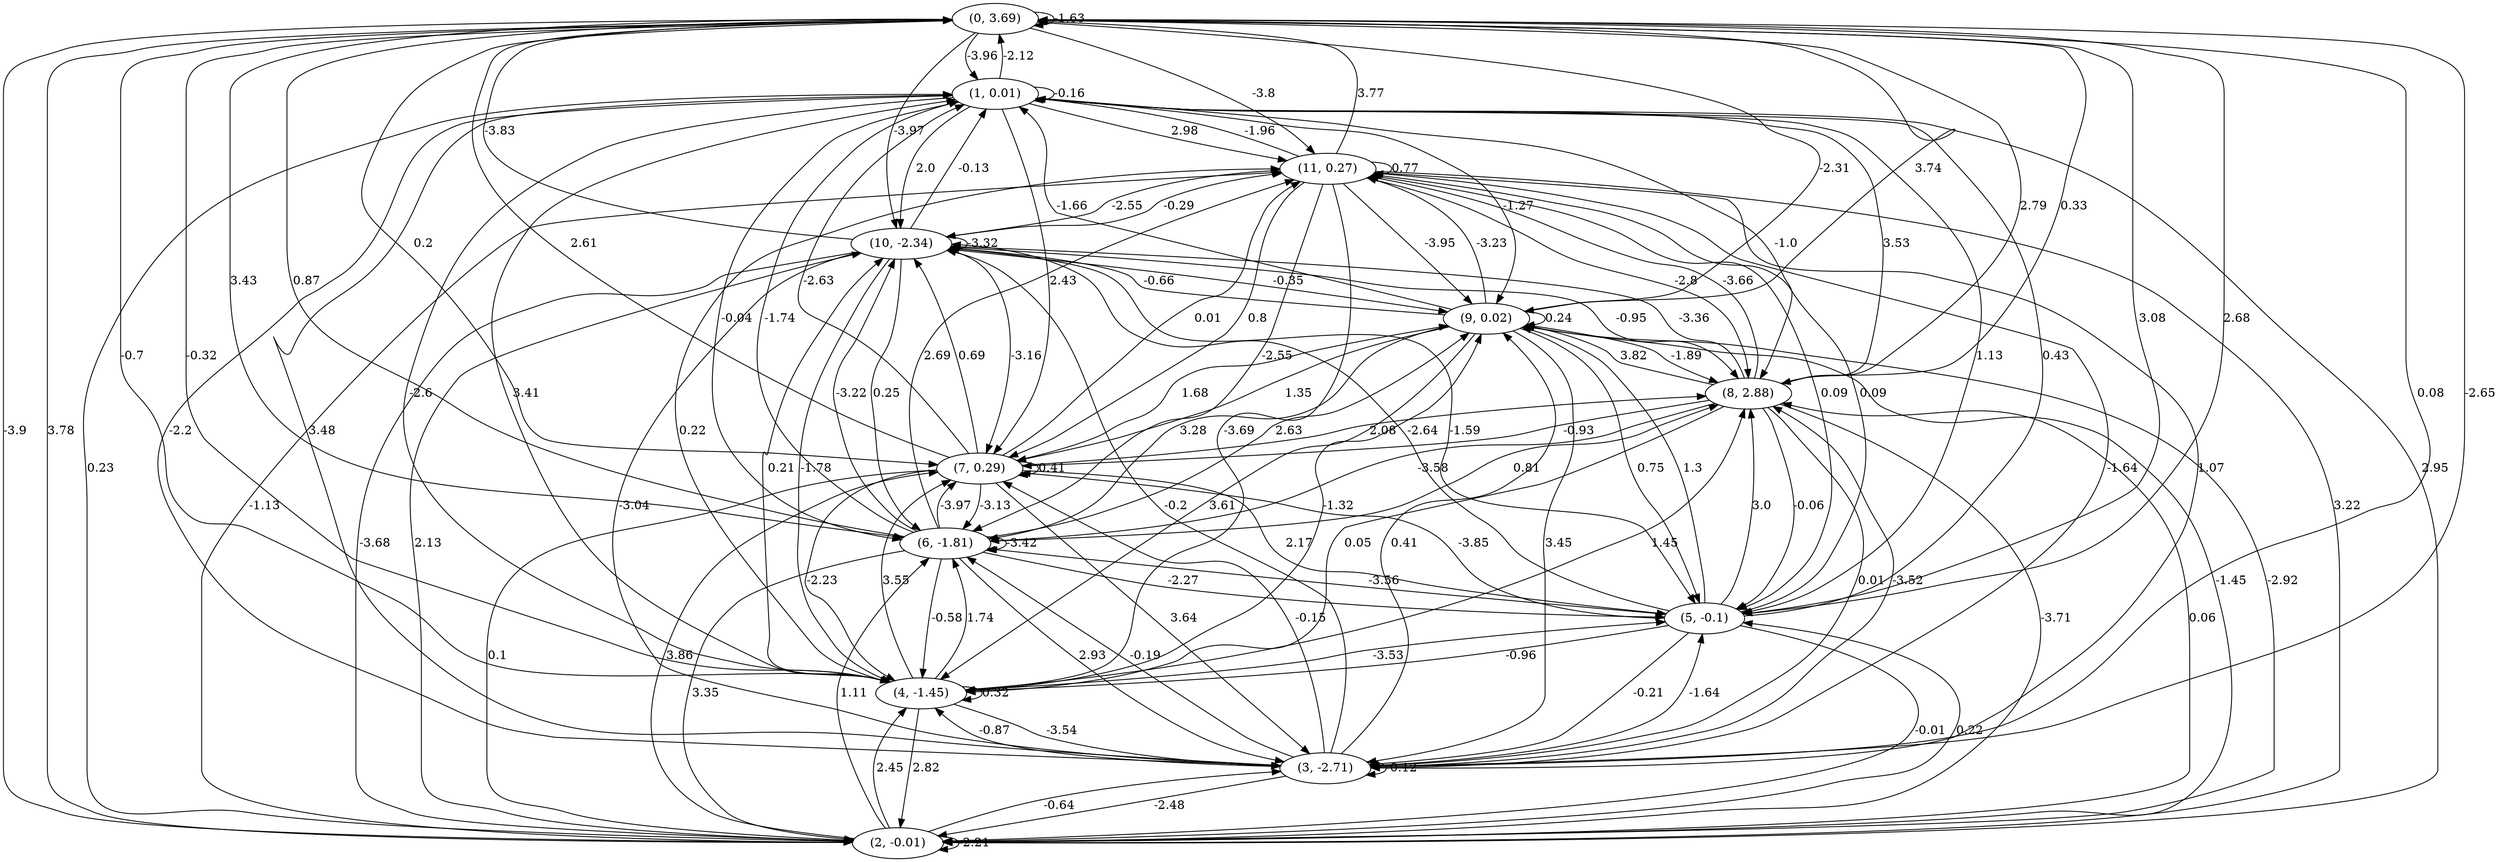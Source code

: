 digraph {
    0 [ label = "(0, 3.69)" ]
    1 [ label = "(1, 0.01)" ]
    2 [ label = "(2, -0.01)" ]
    3 [ label = "(3, -2.71)" ]
    4 [ label = "(4, -1.45)" ]
    5 [ label = "(5, -0.1)" ]
    6 [ label = "(6, -1.81)" ]
    7 [ label = "(7, 0.29)" ]
    8 [ label = "(8, 2.88)" ]
    9 [ label = "(9, 0.02)" ]
    10 [ label = "(10, -2.34)" ]
    11 [ label = "(11, 0.27)" ]
    0 -> 0 [ label = "-1.63" ]
    1 -> 1 [ label = "-0.16" ]
    2 -> 2 [ label = "-2.21" ]
    3 -> 3 [ label = "-0.12" ]
    4 -> 4 [ label = "0.32" ]
    6 -> 6 [ label = "-3.42" ]
    7 -> 7 [ label = "0.41" ]
    9 -> 9 [ label = "0.24" ]
    10 -> 10 [ label = "-3.32" ]
    11 -> 11 [ label = "0.77" ]
    1 -> 0 [ label = "-2.12" ]
    2 -> 0 [ label = "3.78" ]
    3 -> 0 [ label = "-2.65" ]
    4 -> 0 [ label = "-0.32" ]
    5 -> 0 [ label = "2.68" ]
    6 -> 0 [ label = "0.87" ]
    7 -> 0 [ label = "2.61" ]
    8 -> 0 [ label = "0.33" ]
    9 -> 0 [ label = "3.74" ]
    10 -> 0 [ label = "-3.83" ]
    11 -> 0 [ label = "3.77" ]
    0 -> 1 [ label = "-3.96" ]
    2 -> 1 [ label = "0.23" ]
    3 -> 1 [ label = "3.48" ]
    4 -> 1 [ label = "3.41" ]
    5 -> 1 [ label = "0.43" ]
    6 -> 1 [ label = "-1.74" ]
    7 -> 1 [ label = "-2.63" ]
    8 -> 1 [ label = "3.53" ]
    9 -> 1 [ label = "-1.66" ]
    10 -> 1 [ label = "-0.13" ]
    11 -> 1 [ label = "-1.96" ]
    0 -> 2 [ label = "-3.9" ]
    1 -> 2 [ label = "2.95" ]
    3 -> 2 [ label = "-2.48" ]
    4 -> 2 [ label = "2.82" ]
    5 -> 2 [ label = "-0.01" ]
    6 -> 2 [ label = "3.35" ]
    7 -> 2 [ label = "0.1" ]
    8 -> 2 [ label = "-3.71" ]
    9 -> 2 [ label = "-1.45" ]
    10 -> 2 [ label = "-3.68" ]
    11 -> 2 [ label = "3.22" ]
    0 -> 3 [ label = "0.08" ]
    1 -> 3 [ label = "-2.2" ]
    2 -> 3 [ label = "-0.64" ]
    4 -> 3 [ label = "-3.54" ]
    5 -> 3 [ label = "-0.21" ]
    6 -> 3 [ label = "2.93" ]
    7 -> 3 [ label = "3.64" ]
    8 -> 3 [ label = "0.01" ]
    9 -> 3 [ label = "3.45" ]
    10 -> 3 [ label = "-3.04" ]
    11 -> 3 [ label = "1.07" ]
    0 -> 4 [ label = "-0.7" ]
    1 -> 4 [ label = "-2.6" ]
    2 -> 4 [ label = "2.45" ]
    3 -> 4 [ label = "-0.87" ]
    5 -> 4 [ label = "-0.96" ]
    6 -> 4 [ label = "-0.58" ]
    7 -> 4 [ label = "-2.23" ]
    8 -> 4 [ label = "0.05" ]
    9 -> 4 [ label = "3.61" ]
    10 -> 4 [ label = "-1.78" ]
    11 -> 4 [ label = "-3.69" ]
    0 -> 5 [ label = "3.08" ]
    1 -> 5 [ label = "1.13" ]
    2 -> 5 [ label = "0.22" ]
    3 -> 5 [ label = "-1.64" ]
    4 -> 5 [ label = "-3.53" ]
    6 -> 5 [ label = "-2.27" ]
    7 -> 5 [ label = "2.17" ]
    8 -> 5 [ label = "-0.06" ]
    9 -> 5 [ label = "0.75" ]
    10 -> 5 [ label = "-1.59" ]
    11 -> 5 [ label = "0.09" ]
    0 -> 6 [ label = "3.43" ]
    1 -> 6 [ label = "-0.04" ]
    2 -> 6 [ label = "1.11" ]
    3 -> 6 [ label = "-0.19" ]
    4 -> 6 [ label = "1.74" ]
    5 -> 6 [ label = "-3.56" ]
    7 -> 6 [ label = "-3.13" ]
    8 -> 6 [ label = "-3.58" ]
    9 -> 6 [ label = "3.28" ]
    10 -> 6 [ label = "0.25" ]
    11 -> 6 [ label = "-2.55" ]
    0 -> 7 [ label = "0.2" ]
    1 -> 7 [ label = "2.43" ]
    2 -> 7 [ label = "3.86" ]
    3 -> 7 [ label = "-0.15" ]
    4 -> 7 [ label = "3.55" ]
    5 -> 7 [ label = "-3.85" ]
    6 -> 7 [ label = "-3.97" ]
    8 -> 7 [ label = "-0.93" ]
    9 -> 7 [ label = "1.35" ]
    10 -> 7 [ label = "-3.16" ]
    11 -> 7 [ label = "0.8" ]
    0 -> 8 [ label = "2.79" ]
    1 -> 8 [ label = "-1.0" ]
    2 -> 8 [ label = "0.06" ]
    3 -> 8 [ label = "-3.52" ]
    4 -> 8 [ label = "1.45" ]
    5 -> 8 [ label = "3.0" ]
    6 -> 8 [ label = "0.81" ]
    7 -> 8 [ label = "2.08" ]
    9 -> 8 [ label = "-1.89" ]
    10 -> 8 [ label = "-0.95" ]
    11 -> 8 [ label = "-2.8" ]
    0 -> 9 [ label = "-2.31" ]
    1 -> 9 [ label = "-1.27" ]
    2 -> 9 [ label = "-2.92" ]
    3 -> 9 [ label = "0.41" ]
    4 -> 9 [ label = "-1.32" ]
    5 -> 9 [ label = "1.3" ]
    6 -> 9 [ label = "2.63" ]
    7 -> 9 [ label = "1.68" ]
    8 -> 9 [ label = "3.82" ]
    10 -> 9 [ label = "-0.35" ]
    11 -> 9 [ label = "-3.95" ]
    0 -> 10 [ label = "-3.97" ]
    1 -> 10 [ label = "2.0" ]
    2 -> 10 [ label = "2.13" ]
    3 -> 10 [ label = "-0.2" ]
    4 -> 10 [ label = "0.21" ]
    5 -> 10 [ label = "-2.64" ]
    6 -> 10 [ label = "-3.22" ]
    7 -> 10 [ label = "0.69" ]
    8 -> 10 [ label = "-3.36" ]
    9 -> 10 [ label = "-0.66" ]
    11 -> 10 [ label = "-2.55" ]
    0 -> 11 [ label = "-3.8" ]
    1 -> 11 [ label = "2.98" ]
    2 -> 11 [ label = "-1.13" ]
    3 -> 11 [ label = "-1.64" ]
    4 -> 11 [ label = "0.22" ]
    5 -> 11 [ label = "0.09" ]
    6 -> 11 [ label = "2.69" ]
    7 -> 11 [ label = "0.01" ]
    8 -> 11 [ label = "-3.66" ]
    9 -> 11 [ label = "-3.23" ]
    10 -> 11 [ label = "-0.29" ]
}

